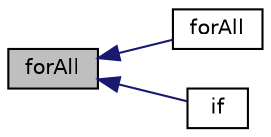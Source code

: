 digraph "forAll"
{
  bgcolor="transparent";
  edge [fontname="Helvetica",fontsize="10",labelfontname="Helvetica",labelfontsize="10"];
  node [fontname="Helvetica",fontsize="10",shape=record];
  rankdir="LR";
  Node3512 [label="forAll",height=0.2,width=0.4,color="black", fillcolor="grey75", style="filled", fontcolor="black"];
  Node3512 -> Node3513 [dir="back",color="midnightblue",fontsize="10",style="solid",fontname="Helvetica"];
  Node3513 [label="forAll",height=0.2,width=0.4,color="black",URL="$a18335.html#a8d531141f83ba6902e66ab7e9bf39c72"];
  Node3512 -> Node3514 [dir="back",color="midnightblue",fontsize="10",style="solid",fontname="Helvetica"];
  Node3514 [label="if",height=0.2,width=0.4,color="black",URL="$a18335.html#a0aa248abe1ff203b5587a751b19fa557"];
}
